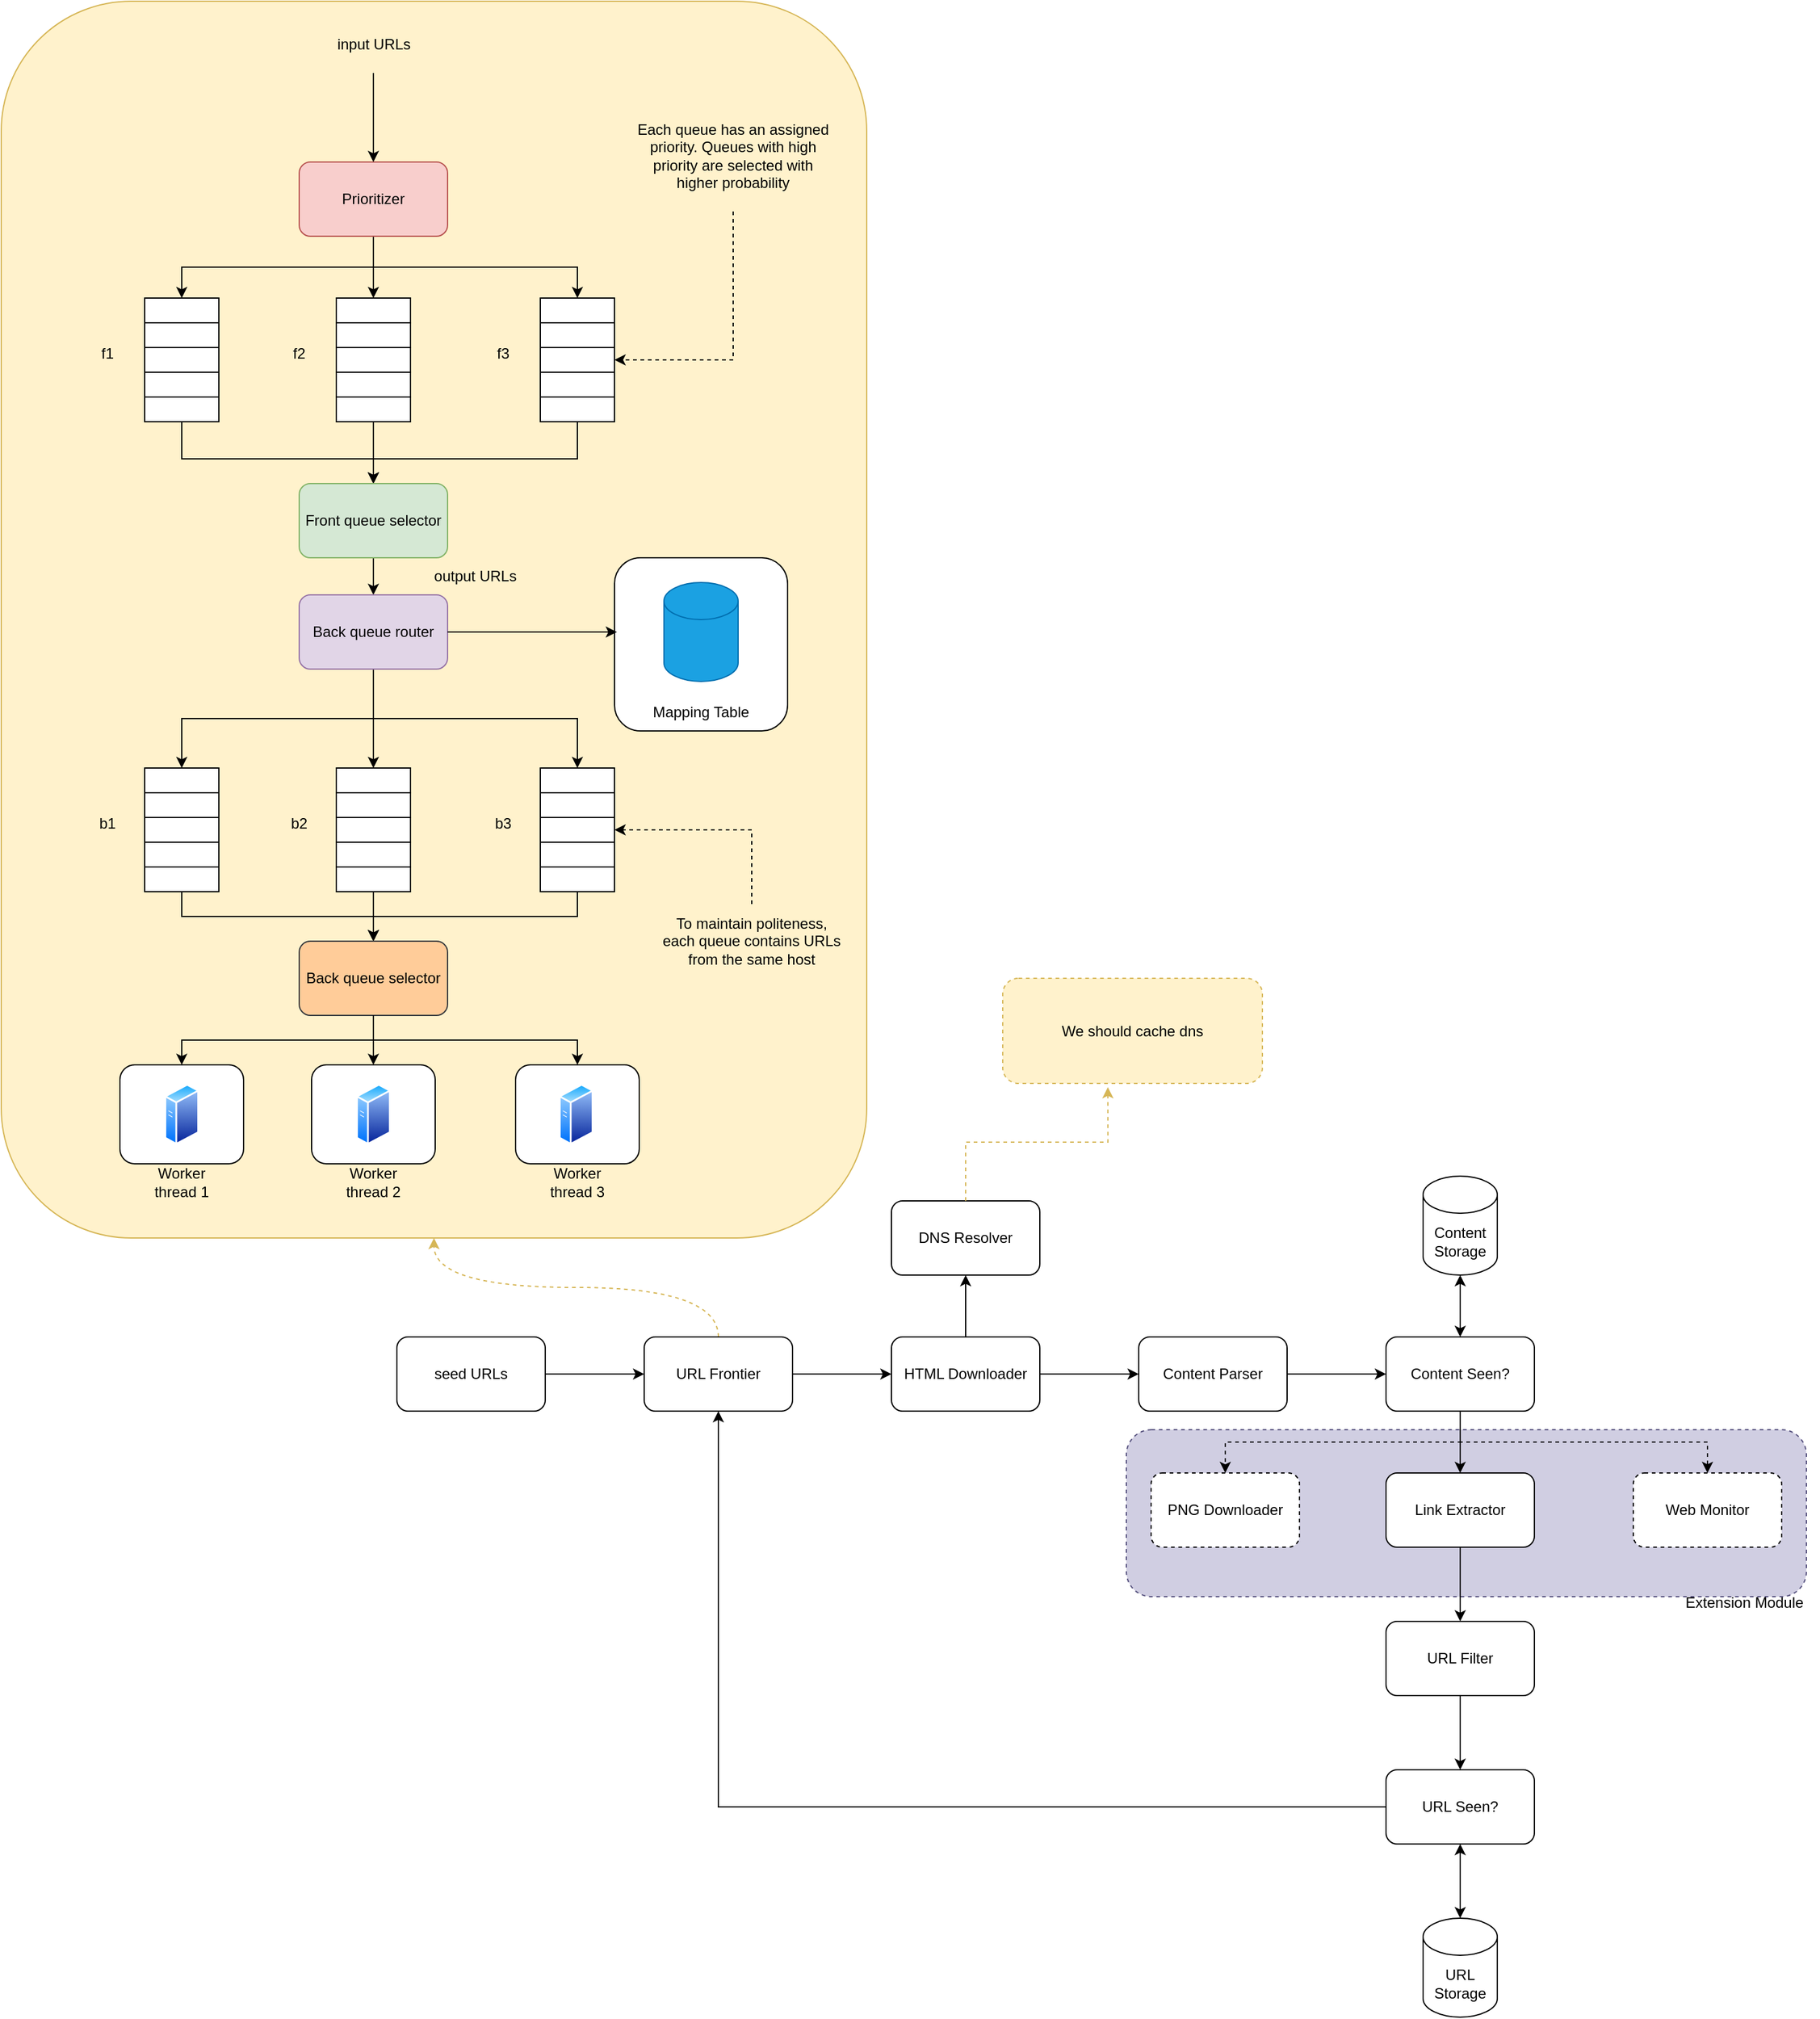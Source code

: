 <mxfile version="26.2.12">
  <diagram name="Page-1" id="fSZ7YO3sjbDht0UX-MQG">
    <mxGraphModel dx="2790" dy="2190" grid="1" gridSize="10" guides="1" tooltips="1" connect="1" arrows="1" fold="1" page="1" pageScale="1" pageWidth="850" pageHeight="1100" math="0" shadow="0">
      <root>
        <mxCell id="0" />
        <mxCell id="1" parent="0" />
        <mxCell id="glnDWJ76Rt8zFUUuRBUN-119" value="" style="rounded=1;whiteSpace=wrap;html=1;fillColor=#d0cee2;strokeColor=#56517e;dashed=1;" vertex="1" parent="1">
          <mxGeometry x="630" y="325" width="550" height="135" as="geometry" />
        </mxCell>
        <mxCell id="glnDWJ76Rt8zFUUuRBUN-106" value="" style="rounded=1;whiteSpace=wrap;html=1;fillColor=#fff2cc;strokeColor=#d6b656;fillStyle=auto;" vertex="1" parent="1">
          <mxGeometry x="-280" y="-830" width="700" height="1000" as="geometry" />
        </mxCell>
        <mxCell id="glnDWJ76Rt8zFUUuRBUN-99" value="" style="rounded=1;whiteSpace=wrap;html=1;" vertex="1" parent="1">
          <mxGeometry x="136" y="30" width="100" height="80" as="geometry" />
        </mxCell>
        <mxCell id="glnDWJ76Rt8zFUUuRBUN-98" value="" style="rounded=1;whiteSpace=wrap;html=1;" vertex="1" parent="1">
          <mxGeometry x="-29" y="30" width="100" height="80" as="geometry" />
        </mxCell>
        <mxCell id="glnDWJ76Rt8zFUUuRBUN-97" value="" style="rounded=1;whiteSpace=wrap;html=1;" vertex="1" parent="1">
          <mxGeometry x="-184" y="30" width="100" height="80" as="geometry" />
        </mxCell>
        <mxCell id="glnDWJ76Rt8zFUUuRBUN-65" value="" style="rounded=1;whiteSpace=wrap;html=1;" vertex="1" parent="1">
          <mxGeometry x="216" y="-380" width="140" height="140" as="geometry" />
        </mxCell>
        <mxCell id="glnDWJ76Rt8zFUUuRBUN-6" style="edgeStyle=orthogonalEdgeStyle;rounded=0;orthogonalLoop=1;jettySize=auto;html=1;exitX=1;exitY=0.5;exitDx=0;exitDy=0;entryX=0;entryY=0.5;entryDx=0;entryDy=0;" edge="1" parent="1" source="glnDWJ76Rt8zFUUuRBUN-1" target="glnDWJ76Rt8zFUUuRBUN-2">
          <mxGeometry relative="1" as="geometry" />
        </mxCell>
        <mxCell id="glnDWJ76Rt8zFUUuRBUN-1" value="seed URLs" style="rounded=1;whiteSpace=wrap;html=1;" vertex="1" parent="1">
          <mxGeometry x="40" y="250" width="120" height="60" as="geometry" />
        </mxCell>
        <mxCell id="glnDWJ76Rt8zFUUuRBUN-7" style="edgeStyle=orthogonalEdgeStyle;rounded=0;orthogonalLoop=1;jettySize=auto;html=1;exitX=1;exitY=0.5;exitDx=0;exitDy=0;entryX=0;entryY=0.5;entryDx=0;entryDy=0;" edge="1" parent="1" source="glnDWJ76Rt8zFUUuRBUN-2" target="glnDWJ76Rt8zFUUuRBUN-3">
          <mxGeometry relative="1" as="geometry" />
        </mxCell>
        <mxCell id="glnDWJ76Rt8zFUUuRBUN-24" style="edgeStyle=orthogonalEdgeStyle;rounded=0;orthogonalLoop=1;jettySize=auto;html=1;exitX=0.5;exitY=0;exitDx=0;exitDy=0;entryX=0.5;entryY=1;entryDx=0;entryDy=0;dashed=1;curved=1;fillColor=#fff2cc;strokeColor=#d6b656;" edge="1" parent="1" source="glnDWJ76Rt8zFUUuRBUN-2" target="glnDWJ76Rt8zFUUuRBUN-106">
          <mxGeometry relative="1" as="geometry">
            <mxPoint x="255" y="100" as="targetPoint" />
          </mxGeometry>
        </mxCell>
        <mxCell id="glnDWJ76Rt8zFUUuRBUN-2" value="URL Frontier" style="rounded=1;whiteSpace=wrap;html=1;" vertex="1" parent="1">
          <mxGeometry x="240" y="250" width="120" height="60" as="geometry" />
        </mxCell>
        <mxCell id="glnDWJ76Rt8zFUUuRBUN-8" style="edgeStyle=orthogonalEdgeStyle;rounded=0;orthogonalLoop=1;jettySize=auto;html=1;exitX=1;exitY=0.5;exitDx=0;exitDy=0;entryX=0;entryY=0.5;entryDx=0;entryDy=0;" edge="1" parent="1" source="glnDWJ76Rt8zFUUuRBUN-3" target="glnDWJ76Rt8zFUUuRBUN-4">
          <mxGeometry relative="1" as="geometry" />
        </mxCell>
        <mxCell id="glnDWJ76Rt8zFUUuRBUN-11" style="edgeStyle=orthogonalEdgeStyle;rounded=0;orthogonalLoop=1;jettySize=auto;html=1;exitX=0.5;exitY=0;exitDx=0;exitDy=0;entryX=0.5;entryY=1;entryDx=0;entryDy=0;" edge="1" parent="1" source="glnDWJ76Rt8zFUUuRBUN-3" target="glnDWJ76Rt8zFUUuRBUN-10">
          <mxGeometry relative="1" as="geometry" />
        </mxCell>
        <mxCell id="glnDWJ76Rt8zFUUuRBUN-3" value="HTML Downloader" style="rounded=1;whiteSpace=wrap;html=1;" vertex="1" parent="1">
          <mxGeometry x="440" y="250" width="120" height="60" as="geometry" />
        </mxCell>
        <mxCell id="glnDWJ76Rt8zFUUuRBUN-9" style="edgeStyle=orthogonalEdgeStyle;rounded=0;orthogonalLoop=1;jettySize=auto;html=1;exitX=1;exitY=0.5;exitDx=0;exitDy=0;entryX=0;entryY=0.5;entryDx=0;entryDy=0;" edge="1" parent="1" source="glnDWJ76Rt8zFUUuRBUN-4" target="glnDWJ76Rt8zFUUuRBUN-5">
          <mxGeometry relative="1" as="geometry" />
        </mxCell>
        <mxCell id="glnDWJ76Rt8zFUUuRBUN-4" value="Content Parser" style="rounded=1;whiteSpace=wrap;html=1;" vertex="1" parent="1">
          <mxGeometry x="640" y="250" width="120" height="60" as="geometry" />
        </mxCell>
        <mxCell id="glnDWJ76Rt8zFUUuRBUN-17" value="" style="edgeStyle=orthogonalEdgeStyle;rounded=0;orthogonalLoop=1;jettySize=auto;html=1;" edge="1" parent="1" source="glnDWJ76Rt8zFUUuRBUN-5" target="glnDWJ76Rt8zFUUuRBUN-14">
          <mxGeometry relative="1" as="geometry" />
        </mxCell>
        <mxCell id="glnDWJ76Rt8zFUUuRBUN-117" style="edgeStyle=orthogonalEdgeStyle;rounded=0;orthogonalLoop=1;jettySize=auto;html=1;exitX=0.5;exitY=1;exitDx=0;exitDy=0;entryX=0.5;entryY=0;entryDx=0;entryDy=0;dashed=1;" edge="1" parent="1" source="glnDWJ76Rt8zFUUuRBUN-5" target="glnDWJ76Rt8zFUUuRBUN-115">
          <mxGeometry relative="1" as="geometry" />
        </mxCell>
        <mxCell id="glnDWJ76Rt8zFUUuRBUN-118" style="edgeStyle=orthogonalEdgeStyle;rounded=0;orthogonalLoop=1;jettySize=auto;html=1;exitX=0.5;exitY=1;exitDx=0;exitDy=0;entryX=0.5;entryY=0;entryDx=0;entryDy=0;dashed=1;" edge="1" parent="1" source="glnDWJ76Rt8zFUUuRBUN-5" target="glnDWJ76Rt8zFUUuRBUN-116">
          <mxGeometry relative="1" as="geometry" />
        </mxCell>
        <mxCell id="glnDWJ76Rt8zFUUuRBUN-5" value="Content Seen?" style="rounded=1;whiteSpace=wrap;html=1;" vertex="1" parent="1">
          <mxGeometry x="840" y="250" width="120" height="60" as="geometry" />
        </mxCell>
        <mxCell id="glnDWJ76Rt8zFUUuRBUN-10" value="DNS Resolver" style="rounded=1;whiteSpace=wrap;html=1;" vertex="1" parent="1">
          <mxGeometry x="440" y="140" width="120" height="60" as="geometry" />
        </mxCell>
        <mxCell id="glnDWJ76Rt8zFUUuRBUN-12" value="Content Storage" style="shape=cylinder3;whiteSpace=wrap;html=1;boundedLbl=1;backgroundOutline=1;size=15;" vertex="1" parent="1">
          <mxGeometry x="870" y="120" width="60" height="80" as="geometry" />
        </mxCell>
        <mxCell id="glnDWJ76Rt8zFUUuRBUN-13" value="" style="endArrow=classic;startArrow=classic;html=1;rounded=0;entryX=0.5;entryY=1;entryDx=0;entryDy=0;entryPerimeter=0;" edge="1" parent="1" source="glnDWJ76Rt8zFUUuRBUN-5" target="glnDWJ76Rt8zFUUuRBUN-12">
          <mxGeometry width="50" height="50" relative="1" as="geometry">
            <mxPoint x="400" y="420" as="sourcePoint" />
            <mxPoint x="450" y="370" as="targetPoint" />
          </mxGeometry>
        </mxCell>
        <mxCell id="glnDWJ76Rt8zFUUuRBUN-18" value="" style="edgeStyle=orthogonalEdgeStyle;rounded=0;orthogonalLoop=1;jettySize=auto;html=1;" edge="1" parent="1" source="glnDWJ76Rt8zFUUuRBUN-14" target="glnDWJ76Rt8zFUUuRBUN-15">
          <mxGeometry relative="1" as="geometry" />
        </mxCell>
        <mxCell id="glnDWJ76Rt8zFUUuRBUN-14" value="Link Extractor" style="rounded=1;whiteSpace=wrap;html=1;" vertex="1" parent="1">
          <mxGeometry x="840" y="360" width="120" height="60" as="geometry" />
        </mxCell>
        <mxCell id="glnDWJ76Rt8zFUUuRBUN-19" value="" style="edgeStyle=orthogonalEdgeStyle;rounded=0;orthogonalLoop=1;jettySize=auto;html=1;" edge="1" parent="1" source="glnDWJ76Rt8zFUUuRBUN-15" target="glnDWJ76Rt8zFUUuRBUN-16">
          <mxGeometry relative="1" as="geometry" />
        </mxCell>
        <mxCell id="glnDWJ76Rt8zFUUuRBUN-15" value="URL Filter" style="rounded=1;whiteSpace=wrap;html=1;" vertex="1" parent="1">
          <mxGeometry x="840" y="480" width="120" height="60" as="geometry" />
        </mxCell>
        <mxCell id="glnDWJ76Rt8zFUUuRBUN-20" style="edgeStyle=orthogonalEdgeStyle;rounded=0;orthogonalLoop=1;jettySize=auto;html=1;exitX=0;exitY=0.5;exitDx=0;exitDy=0;entryX=0.5;entryY=1;entryDx=0;entryDy=0;" edge="1" parent="1" source="glnDWJ76Rt8zFUUuRBUN-16" target="glnDWJ76Rt8zFUUuRBUN-2">
          <mxGeometry relative="1" as="geometry" />
        </mxCell>
        <mxCell id="glnDWJ76Rt8zFUUuRBUN-16" value="URL Seen?" style="rounded=1;whiteSpace=wrap;html=1;" vertex="1" parent="1">
          <mxGeometry x="840" y="600" width="120" height="60" as="geometry" />
        </mxCell>
        <mxCell id="glnDWJ76Rt8zFUUuRBUN-21" value="URL Storage" style="shape=cylinder3;whiteSpace=wrap;html=1;boundedLbl=1;backgroundOutline=1;size=15;" vertex="1" parent="1">
          <mxGeometry x="870" y="720" width="60" height="80" as="geometry" />
        </mxCell>
        <mxCell id="glnDWJ76Rt8zFUUuRBUN-22" value="" style="endArrow=classic;startArrow=classic;html=1;rounded=0;entryX=0.5;entryY=0;entryDx=0;entryDy=0;entryPerimeter=0;" edge="1" parent="1" source="glnDWJ76Rt8zFUUuRBUN-16" target="glnDWJ76Rt8zFUUuRBUN-21">
          <mxGeometry width="50" height="50" relative="1" as="geometry">
            <mxPoint x="400" y="450" as="sourcePoint" />
            <mxPoint x="450" y="400" as="targetPoint" />
          </mxGeometry>
        </mxCell>
        <mxCell id="glnDWJ76Rt8zFUUuRBUN-51" style="edgeStyle=orthogonalEdgeStyle;rounded=0;orthogonalLoop=1;jettySize=auto;html=1;exitX=0.5;exitY=1;exitDx=0;exitDy=0;entryX=0.5;entryY=0;entryDx=0;entryDy=0;" edge="1" parent="1" source="glnDWJ76Rt8zFUUuRBUN-25" target="glnDWJ76Rt8zFUUuRBUN-30">
          <mxGeometry relative="1" as="geometry" />
        </mxCell>
        <mxCell id="glnDWJ76Rt8zFUUuRBUN-52" style="edgeStyle=orthogonalEdgeStyle;rounded=0;orthogonalLoop=1;jettySize=auto;html=1;exitX=0.5;exitY=1;exitDx=0;exitDy=0;entryX=0.5;entryY=0;entryDx=0;entryDy=0;" edge="1" parent="1" source="glnDWJ76Rt8zFUUuRBUN-25" target="glnDWJ76Rt8zFUUuRBUN-44">
          <mxGeometry relative="1" as="geometry" />
        </mxCell>
        <mxCell id="glnDWJ76Rt8zFUUuRBUN-53" style="edgeStyle=orthogonalEdgeStyle;rounded=0;orthogonalLoop=1;jettySize=auto;html=1;exitX=0.5;exitY=1;exitDx=0;exitDy=0;entryX=0.5;entryY=0;entryDx=0;entryDy=0;" edge="1" parent="1" source="glnDWJ76Rt8zFUUuRBUN-25" target="glnDWJ76Rt8zFUUuRBUN-39">
          <mxGeometry relative="1" as="geometry" />
        </mxCell>
        <mxCell id="glnDWJ76Rt8zFUUuRBUN-25" value="Prioritizer" style="rounded=1;whiteSpace=wrap;html=1;fillColor=#f8cecc;strokeColor=#b85450;" vertex="1" parent="1">
          <mxGeometry x="-39" y="-700" width="120" height="60" as="geometry" />
        </mxCell>
        <mxCell id="glnDWJ76Rt8zFUUuRBUN-28" value="" style="endArrow=classic;html=1;rounded=0;entryX=0.5;entryY=0;entryDx=0;entryDy=0;exitX=0.5;exitY=0.189;exitDx=0;exitDy=0;exitPerimeter=0;" edge="1" parent="1" target="glnDWJ76Rt8zFUUuRBUN-25">
          <mxGeometry width="50" height="50" relative="1" as="geometry">
            <mxPoint x="21" y="-772.03" as="sourcePoint" />
            <mxPoint x="106" y="-600" as="targetPoint" />
          </mxGeometry>
        </mxCell>
        <mxCell id="glnDWJ76Rt8zFUUuRBUN-29" value="input URLs" style="text;html=1;align=center;verticalAlign=middle;whiteSpace=wrap;rounded=0;" vertex="1" parent="1">
          <mxGeometry x="-21.5" y="-810" width="85" height="30" as="geometry" />
        </mxCell>
        <mxCell id="glnDWJ76Rt8zFUUuRBUN-30" value="" style="rounded=0;whiteSpace=wrap;html=1;" vertex="1" parent="1">
          <mxGeometry x="-9" y="-590" width="60" height="20" as="geometry" />
        </mxCell>
        <mxCell id="glnDWJ76Rt8zFUUuRBUN-31" value="" style="rounded=0;whiteSpace=wrap;html=1;" vertex="1" parent="1">
          <mxGeometry x="-9" y="-570" width="60" height="20" as="geometry" />
        </mxCell>
        <mxCell id="glnDWJ76Rt8zFUUuRBUN-32" value="" style="rounded=0;whiteSpace=wrap;html=1;" vertex="1" parent="1">
          <mxGeometry x="-9" y="-550" width="60" height="20" as="geometry" />
        </mxCell>
        <mxCell id="glnDWJ76Rt8zFUUuRBUN-33" value="" style="rounded=0;whiteSpace=wrap;html=1;" vertex="1" parent="1">
          <mxGeometry x="-9" y="-530" width="60" height="20" as="geometry" />
        </mxCell>
        <mxCell id="glnDWJ76Rt8zFUUuRBUN-59" value="" style="edgeStyle=orthogonalEdgeStyle;rounded=0;orthogonalLoop=1;jettySize=auto;html=1;" edge="1" parent="1" source="glnDWJ76Rt8zFUUuRBUN-34" target="glnDWJ76Rt8zFUUuRBUN-57">
          <mxGeometry relative="1" as="geometry" />
        </mxCell>
        <mxCell id="glnDWJ76Rt8zFUUuRBUN-34" value="" style="rounded=0;whiteSpace=wrap;html=1;" vertex="1" parent="1">
          <mxGeometry x="-9" y="-510" width="60" height="20" as="geometry" />
        </mxCell>
        <mxCell id="glnDWJ76Rt8zFUUuRBUN-39" value="" style="rounded=0;whiteSpace=wrap;html=1;" vertex="1" parent="1">
          <mxGeometry x="156" y="-590" width="60" height="20" as="geometry" />
        </mxCell>
        <mxCell id="glnDWJ76Rt8zFUUuRBUN-40" value="" style="rounded=0;whiteSpace=wrap;html=1;" vertex="1" parent="1">
          <mxGeometry x="156" y="-570" width="60" height="20" as="geometry" />
        </mxCell>
        <mxCell id="glnDWJ76Rt8zFUUuRBUN-41" value="" style="rounded=0;whiteSpace=wrap;html=1;" vertex="1" parent="1">
          <mxGeometry x="156" y="-550" width="60" height="20" as="geometry" />
        </mxCell>
        <mxCell id="glnDWJ76Rt8zFUUuRBUN-42" value="" style="rounded=0;whiteSpace=wrap;html=1;" vertex="1" parent="1">
          <mxGeometry x="156" y="-530" width="60" height="20" as="geometry" />
        </mxCell>
        <mxCell id="glnDWJ76Rt8zFUUuRBUN-60" style="edgeStyle=orthogonalEdgeStyle;rounded=0;orthogonalLoop=1;jettySize=auto;html=1;entryX=0.5;entryY=0;entryDx=0;entryDy=0;" edge="1" parent="1" source="glnDWJ76Rt8zFUUuRBUN-43" target="glnDWJ76Rt8zFUUuRBUN-57">
          <mxGeometry relative="1" as="geometry">
            <Array as="points">
              <mxPoint x="186" y="-460" />
              <mxPoint x="21" y="-460" />
            </Array>
          </mxGeometry>
        </mxCell>
        <mxCell id="glnDWJ76Rt8zFUUuRBUN-43" value="" style="rounded=0;whiteSpace=wrap;html=1;" vertex="1" parent="1">
          <mxGeometry x="156" y="-510" width="60" height="20" as="geometry" />
        </mxCell>
        <mxCell id="glnDWJ76Rt8zFUUuRBUN-44" value="" style="rounded=0;whiteSpace=wrap;html=1;" vertex="1" parent="1">
          <mxGeometry x="-164" y="-590" width="60" height="20" as="geometry" />
        </mxCell>
        <mxCell id="glnDWJ76Rt8zFUUuRBUN-45" value="" style="rounded=0;whiteSpace=wrap;html=1;" vertex="1" parent="1">
          <mxGeometry x="-164" y="-570" width="60" height="20" as="geometry" />
        </mxCell>
        <mxCell id="glnDWJ76Rt8zFUUuRBUN-46" value="" style="rounded=0;whiteSpace=wrap;html=1;" vertex="1" parent="1">
          <mxGeometry x="-164" y="-550" width="60" height="20" as="geometry" />
        </mxCell>
        <mxCell id="glnDWJ76Rt8zFUUuRBUN-47" value="" style="rounded=0;whiteSpace=wrap;html=1;" vertex="1" parent="1">
          <mxGeometry x="-164" y="-530" width="60" height="20" as="geometry" />
        </mxCell>
        <mxCell id="glnDWJ76Rt8zFUUuRBUN-58" style="edgeStyle=orthogonalEdgeStyle;rounded=0;orthogonalLoop=1;jettySize=auto;html=1;exitX=0.5;exitY=1;exitDx=0;exitDy=0;entryX=0.5;entryY=0;entryDx=0;entryDy=0;" edge="1" parent="1" source="glnDWJ76Rt8zFUUuRBUN-48" target="glnDWJ76Rt8zFUUuRBUN-57">
          <mxGeometry relative="1" as="geometry">
            <Array as="points">
              <mxPoint x="-134" y="-460" />
              <mxPoint x="21" y="-460" />
            </Array>
          </mxGeometry>
        </mxCell>
        <mxCell id="glnDWJ76Rt8zFUUuRBUN-48" value="" style="rounded=0;whiteSpace=wrap;html=1;" vertex="1" parent="1">
          <mxGeometry x="-164" y="-510" width="60" height="20" as="geometry" />
        </mxCell>
        <mxCell id="glnDWJ76Rt8zFUUuRBUN-54" value="f1" style="text;html=1;align=center;verticalAlign=middle;whiteSpace=wrap;rounded=0;" vertex="1" parent="1">
          <mxGeometry x="-224" y="-560" width="60" height="30" as="geometry" />
        </mxCell>
        <mxCell id="glnDWJ76Rt8zFUUuRBUN-55" value="f2" style="text;html=1;align=center;verticalAlign=middle;whiteSpace=wrap;rounded=0;" vertex="1" parent="1">
          <mxGeometry x="-69" y="-560" width="60" height="30" as="geometry" />
        </mxCell>
        <mxCell id="glnDWJ76Rt8zFUUuRBUN-56" value="f3" style="text;html=1;align=center;verticalAlign=middle;whiteSpace=wrap;rounded=0;" vertex="1" parent="1">
          <mxGeometry x="96" y="-560" width="60" height="30" as="geometry" />
        </mxCell>
        <mxCell id="glnDWJ76Rt8zFUUuRBUN-62" value="" style="edgeStyle=orthogonalEdgeStyle;rounded=0;orthogonalLoop=1;jettySize=auto;html=1;" edge="1" parent="1" source="glnDWJ76Rt8zFUUuRBUN-57" target="glnDWJ76Rt8zFUUuRBUN-61">
          <mxGeometry relative="1" as="geometry" />
        </mxCell>
        <mxCell id="glnDWJ76Rt8zFUUuRBUN-57" value="Front queue selector" style="rounded=1;whiteSpace=wrap;html=1;fillColor=#d5e8d4;strokeColor=#82b366;" vertex="1" parent="1">
          <mxGeometry x="-39" y="-440" width="120" height="60" as="geometry" />
        </mxCell>
        <mxCell id="glnDWJ76Rt8zFUUuRBUN-86" style="edgeStyle=orthogonalEdgeStyle;rounded=0;orthogonalLoop=1;jettySize=auto;html=1;exitX=0.5;exitY=1;exitDx=0;exitDy=0;entryX=0.5;entryY=0;entryDx=0;entryDy=0;" edge="1" parent="1" source="glnDWJ76Rt8zFUUuRBUN-61" target="glnDWJ76Rt8zFUUuRBUN-78">
          <mxGeometry relative="1" as="geometry" />
        </mxCell>
        <mxCell id="glnDWJ76Rt8zFUUuRBUN-87" style="edgeStyle=orthogonalEdgeStyle;rounded=0;orthogonalLoop=1;jettySize=auto;html=1;exitX=0.5;exitY=1;exitDx=0;exitDy=0;entryX=0.5;entryY=0;entryDx=0;entryDy=0;" edge="1" parent="1" source="glnDWJ76Rt8zFUUuRBUN-61" target="glnDWJ76Rt8zFUUuRBUN-68">
          <mxGeometry relative="1" as="geometry" />
        </mxCell>
        <mxCell id="glnDWJ76Rt8zFUUuRBUN-88" style="edgeStyle=orthogonalEdgeStyle;rounded=0;orthogonalLoop=1;jettySize=auto;html=1;exitX=0.5;exitY=1;exitDx=0;exitDy=0;entryX=0.5;entryY=0;entryDx=0;entryDy=0;" edge="1" parent="1" source="glnDWJ76Rt8zFUUuRBUN-61" target="glnDWJ76Rt8zFUUuRBUN-73">
          <mxGeometry relative="1" as="geometry" />
        </mxCell>
        <mxCell id="glnDWJ76Rt8zFUUuRBUN-61" value="Back queue router" style="rounded=1;whiteSpace=wrap;html=1;fillColor=#e1d5e7;strokeColor=#9673a6;" vertex="1" parent="1">
          <mxGeometry x="-39" y="-350" width="120" height="60" as="geometry" />
        </mxCell>
        <mxCell id="glnDWJ76Rt8zFUUuRBUN-63" value="output URLs" style="text;html=1;align=center;verticalAlign=middle;whiteSpace=wrap;rounded=0;" vertex="1" parent="1">
          <mxGeometry x="51" y="-380" width="105" height="30" as="geometry" />
        </mxCell>
        <mxCell id="glnDWJ76Rt8zFUUuRBUN-64" value="" style="shape=cylinder3;whiteSpace=wrap;html=1;boundedLbl=1;backgroundOutline=1;size=15;fillColor=#1ba1e2;fontColor=#ffffff;strokeColor=#006EAF;" vertex="1" parent="1">
          <mxGeometry x="256" y="-360" width="60" height="80" as="geometry" />
        </mxCell>
        <mxCell id="glnDWJ76Rt8zFUUuRBUN-66" value="Mapping Table" style="text;html=1;align=center;verticalAlign=middle;whiteSpace=wrap;rounded=0;" vertex="1" parent="1">
          <mxGeometry x="241" y="-270" width="90" height="30" as="geometry" />
        </mxCell>
        <mxCell id="glnDWJ76Rt8zFUUuRBUN-67" style="edgeStyle=orthogonalEdgeStyle;rounded=0;orthogonalLoop=1;jettySize=auto;html=1;exitX=1;exitY=0.5;exitDx=0;exitDy=0;entryX=0.014;entryY=0.429;entryDx=0;entryDy=0;entryPerimeter=0;" edge="1" parent="1" source="glnDWJ76Rt8zFUUuRBUN-61" target="glnDWJ76Rt8zFUUuRBUN-65">
          <mxGeometry relative="1" as="geometry" />
        </mxCell>
        <mxCell id="glnDWJ76Rt8zFUUuRBUN-68" value="" style="rounded=0;whiteSpace=wrap;html=1;" vertex="1" parent="1">
          <mxGeometry x="-9" y="-210" width="60" height="20" as="geometry" />
        </mxCell>
        <mxCell id="glnDWJ76Rt8zFUUuRBUN-69" value="" style="rounded=0;whiteSpace=wrap;html=1;" vertex="1" parent="1">
          <mxGeometry x="-9" y="-190" width="60" height="20" as="geometry" />
        </mxCell>
        <mxCell id="glnDWJ76Rt8zFUUuRBUN-70" value="" style="rounded=0;whiteSpace=wrap;html=1;" vertex="1" parent="1">
          <mxGeometry x="-9" y="-170" width="60" height="20" as="geometry" />
        </mxCell>
        <mxCell id="glnDWJ76Rt8zFUUuRBUN-71" value="" style="rounded=0;whiteSpace=wrap;html=1;" vertex="1" parent="1">
          <mxGeometry x="-9" y="-150" width="60" height="20" as="geometry" />
        </mxCell>
        <mxCell id="glnDWJ76Rt8zFUUuRBUN-90" style="edgeStyle=orthogonalEdgeStyle;rounded=0;orthogonalLoop=1;jettySize=auto;html=1;exitX=0.5;exitY=1;exitDx=0;exitDy=0;entryX=0.5;entryY=0;entryDx=0;entryDy=0;" edge="1" parent="1" source="glnDWJ76Rt8zFUUuRBUN-72" target="glnDWJ76Rt8zFUUuRBUN-89">
          <mxGeometry relative="1" as="geometry" />
        </mxCell>
        <mxCell id="glnDWJ76Rt8zFUUuRBUN-72" value="" style="rounded=0;whiteSpace=wrap;html=1;" vertex="1" parent="1">
          <mxGeometry x="-9" y="-130" width="60" height="20" as="geometry" />
        </mxCell>
        <mxCell id="glnDWJ76Rt8zFUUuRBUN-73" value="" style="rounded=0;whiteSpace=wrap;html=1;" vertex="1" parent="1">
          <mxGeometry x="156" y="-210" width="60" height="20" as="geometry" />
        </mxCell>
        <mxCell id="glnDWJ76Rt8zFUUuRBUN-74" value="" style="rounded=0;whiteSpace=wrap;html=1;" vertex="1" parent="1">
          <mxGeometry x="156" y="-190" width="60" height="20" as="geometry" />
        </mxCell>
        <mxCell id="glnDWJ76Rt8zFUUuRBUN-75" value="" style="rounded=0;whiteSpace=wrap;html=1;" vertex="1" parent="1">
          <mxGeometry x="156" y="-170" width="60" height="20" as="geometry" />
        </mxCell>
        <mxCell id="glnDWJ76Rt8zFUUuRBUN-76" value="" style="rounded=0;whiteSpace=wrap;html=1;" vertex="1" parent="1">
          <mxGeometry x="156" y="-150" width="60" height="20" as="geometry" />
        </mxCell>
        <mxCell id="glnDWJ76Rt8zFUUuRBUN-92" style="edgeStyle=orthogonalEdgeStyle;rounded=0;orthogonalLoop=1;jettySize=auto;html=1;exitX=0.5;exitY=1;exitDx=0;exitDy=0;entryX=0.5;entryY=0;entryDx=0;entryDy=0;" edge="1" parent="1" source="glnDWJ76Rt8zFUUuRBUN-77" target="glnDWJ76Rt8zFUUuRBUN-89">
          <mxGeometry relative="1" as="geometry" />
        </mxCell>
        <mxCell id="glnDWJ76Rt8zFUUuRBUN-77" value="" style="rounded=0;whiteSpace=wrap;html=1;" vertex="1" parent="1">
          <mxGeometry x="156" y="-130" width="60" height="20" as="geometry" />
        </mxCell>
        <mxCell id="glnDWJ76Rt8zFUUuRBUN-78" value="" style="rounded=0;whiteSpace=wrap;html=1;" vertex="1" parent="1">
          <mxGeometry x="-164" y="-210" width="60" height="20" as="geometry" />
        </mxCell>
        <mxCell id="glnDWJ76Rt8zFUUuRBUN-79" value="" style="rounded=0;whiteSpace=wrap;html=1;" vertex="1" parent="1">
          <mxGeometry x="-164" y="-190" width="60" height="20" as="geometry" />
        </mxCell>
        <mxCell id="glnDWJ76Rt8zFUUuRBUN-80" value="" style="rounded=0;whiteSpace=wrap;html=1;" vertex="1" parent="1">
          <mxGeometry x="-164" y="-170" width="60" height="20" as="geometry" />
        </mxCell>
        <mxCell id="glnDWJ76Rt8zFUUuRBUN-81" value="" style="rounded=0;whiteSpace=wrap;html=1;" vertex="1" parent="1">
          <mxGeometry x="-164" y="-150" width="60" height="20" as="geometry" />
        </mxCell>
        <mxCell id="glnDWJ76Rt8zFUUuRBUN-91" style="edgeStyle=orthogonalEdgeStyle;rounded=0;orthogonalLoop=1;jettySize=auto;html=1;exitX=0.5;exitY=1;exitDx=0;exitDy=0;entryX=0.5;entryY=0;entryDx=0;entryDy=0;" edge="1" parent="1" source="glnDWJ76Rt8zFUUuRBUN-82" target="glnDWJ76Rt8zFUUuRBUN-89">
          <mxGeometry relative="1" as="geometry" />
        </mxCell>
        <mxCell id="glnDWJ76Rt8zFUUuRBUN-82" value="" style="rounded=0;whiteSpace=wrap;html=1;" vertex="1" parent="1">
          <mxGeometry x="-164" y="-130" width="60" height="20" as="geometry" />
        </mxCell>
        <mxCell id="glnDWJ76Rt8zFUUuRBUN-83" value="b2" style="text;html=1;align=center;verticalAlign=middle;whiteSpace=wrap;rounded=0;" vertex="1" parent="1">
          <mxGeometry x="-69" y="-180" width="60" height="30" as="geometry" />
        </mxCell>
        <mxCell id="glnDWJ76Rt8zFUUuRBUN-84" value="b3" style="text;html=1;align=center;verticalAlign=middle;whiteSpace=wrap;rounded=0;" vertex="1" parent="1">
          <mxGeometry x="96" y="-180" width="60" height="30" as="geometry" />
        </mxCell>
        <mxCell id="glnDWJ76Rt8zFUUuRBUN-85" value="b1" style="text;html=1;align=center;verticalAlign=middle;whiteSpace=wrap;rounded=0;" vertex="1" parent="1">
          <mxGeometry x="-224" y="-180" width="60" height="30" as="geometry" />
        </mxCell>
        <mxCell id="glnDWJ76Rt8zFUUuRBUN-100" style="edgeStyle=orthogonalEdgeStyle;rounded=0;orthogonalLoop=1;jettySize=auto;html=1;exitX=0.5;exitY=1;exitDx=0;exitDy=0;entryX=0.5;entryY=0;entryDx=0;entryDy=0;" edge="1" parent="1" source="glnDWJ76Rt8zFUUuRBUN-89" target="glnDWJ76Rt8zFUUuRBUN-97">
          <mxGeometry relative="1" as="geometry" />
        </mxCell>
        <mxCell id="glnDWJ76Rt8zFUUuRBUN-102" style="edgeStyle=orthogonalEdgeStyle;rounded=0;orthogonalLoop=1;jettySize=auto;html=1;exitX=0.5;exitY=1;exitDx=0;exitDy=0;entryX=0.5;entryY=0;entryDx=0;entryDy=0;" edge="1" parent="1" source="glnDWJ76Rt8zFUUuRBUN-89" target="glnDWJ76Rt8zFUUuRBUN-99">
          <mxGeometry relative="1" as="geometry" />
        </mxCell>
        <mxCell id="glnDWJ76Rt8zFUUuRBUN-89" value="Back queue selector" style="rounded=1;whiteSpace=wrap;html=1;fillColor=#ffcc99;strokeColor=#36393d;" vertex="1" parent="1">
          <mxGeometry x="-39" y="-70" width="120" height="60" as="geometry" />
        </mxCell>
        <mxCell id="glnDWJ76Rt8zFUUuRBUN-94" value="" style="image;aspect=fixed;perimeter=ellipsePerimeter;html=1;align=center;shadow=0;dashed=0;spacingTop=3;image=img/lib/active_directory/generic_server.svg;" vertex="1" parent="1">
          <mxGeometry x="-148" y="45" width="28.0" height="50" as="geometry" />
        </mxCell>
        <mxCell id="glnDWJ76Rt8zFUUuRBUN-95" value="" style="image;aspect=fixed;perimeter=ellipsePerimeter;html=1;align=center;shadow=0;dashed=0;spacingTop=3;image=img/lib/active_directory/generic_server.svg;" vertex="1" parent="1">
          <mxGeometry x="7" y="45" width="28.0" height="50" as="geometry" />
        </mxCell>
        <mxCell id="glnDWJ76Rt8zFUUuRBUN-96" value="" style="image;aspect=fixed;perimeter=ellipsePerimeter;html=1;align=center;shadow=0;dashed=0;spacingTop=3;image=img/lib/active_directory/generic_server.svg;" vertex="1" parent="1">
          <mxGeometry x="171" y="45" width="28.0" height="50" as="geometry" />
        </mxCell>
        <mxCell id="glnDWJ76Rt8zFUUuRBUN-101" value="" style="endArrow=classic;html=1;rounded=0;exitX=0.5;exitY=1;exitDx=0;exitDy=0;entryX=0.5;entryY=0;entryDx=0;entryDy=0;" edge="1" parent="1" source="glnDWJ76Rt8zFUUuRBUN-89" target="glnDWJ76Rt8zFUUuRBUN-98">
          <mxGeometry width="50" height="50" relative="1" as="geometry">
            <mxPoint x="-24" y="20" as="sourcePoint" />
            <mxPoint x="26" y="-30" as="targetPoint" />
          </mxGeometry>
        </mxCell>
        <mxCell id="glnDWJ76Rt8zFUUuRBUN-103" value="Worker thread 1" style="text;html=1;align=center;verticalAlign=middle;whiteSpace=wrap;rounded=0;" vertex="1" parent="1">
          <mxGeometry x="-164" y="110" width="60" height="30" as="geometry" />
        </mxCell>
        <mxCell id="glnDWJ76Rt8zFUUuRBUN-104" value="Worker thread 2" style="text;html=1;align=center;verticalAlign=middle;whiteSpace=wrap;rounded=0;" vertex="1" parent="1">
          <mxGeometry x="-9" y="110" width="60" height="30" as="geometry" />
        </mxCell>
        <mxCell id="glnDWJ76Rt8zFUUuRBUN-105" value="Worker thread 3" style="text;html=1;align=center;verticalAlign=middle;whiteSpace=wrap;rounded=0;" vertex="1" parent="1">
          <mxGeometry x="156" y="110" width="60" height="30" as="geometry" />
        </mxCell>
        <mxCell id="glnDWJ76Rt8zFUUuRBUN-109" style="edgeStyle=orthogonalEdgeStyle;rounded=0;orthogonalLoop=1;jettySize=auto;html=1;exitX=0.5;exitY=0;exitDx=0;exitDy=0;entryX=1;entryY=0.5;entryDx=0;entryDy=0;dashed=1;" edge="1" parent="1" source="glnDWJ76Rt8zFUUuRBUN-108" target="glnDWJ76Rt8zFUUuRBUN-75">
          <mxGeometry relative="1" as="geometry" />
        </mxCell>
        <mxCell id="glnDWJ76Rt8zFUUuRBUN-108" value="To maintain politeness,&lt;br&gt;each queue contains URLs from the same host" style="text;html=1;align=center;verticalAlign=middle;whiteSpace=wrap;rounded=0;" vertex="1" parent="1">
          <mxGeometry x="250" y="-100" width="154" height="60" as="geometry" />
        </mxCell>
        <mxCell id="glnDWJ76Rt8zFUUuRBUN-111" style="edgeStyle=orthogonalEdgeStyle;rounded=0;orthogonalLoop=1;jettySize=auto;html=1;entryX=1;entryY=0.5;entryDx=0;entryDy=0;exitX=0.5;exitY=1;exitDx=0;exitDy=0;dashed=1;" edge="1" parent="1" source="glnDWJ76Rt8zFUUuRBUN-110" target="glnDWJ76Rt8zFUUuRBUN-41">
          <mxGeometry relative="1" as="geometry" />
        </mxCell>
        <mxCell id="glnDWJ76Rt8zFUUuRBUN-110" value="Each queue has an assigned priority. Queues with high priority are selected with higher probability" style="text;html=1;align=center;verticalAlign=middle;whiteSpace=wrap;rounded=0;" vertex="1" parent="1">
          <mxGeometry x="230" y="-750" width="164" height="90" as="geometry" />
        </mxCell>
        <mxCell id="glnDWJ76Rt8zFUUuRBUN-112" value="We should cache dns" style="rounded=1;whiteSpace=wrap;html=1;fillColor=#fff2cc;strokeColor=#d6b656;dashed=1;" vertex="1" parent="1">
          <mxGeometry x="530" y="-40" width="210" height="85" as="geometry" />
        </mxCell>
        <mxCell id="glnDWJ76Rt8zFUUuRBUN-113" style="edgeStyle=orthogonalEdgeStyle;rounded=0;orthogonalLoop=1;jettySize=auto;html=1;exitX=0.5;exitY=0;exitDx=0;exitDy=0;entryX=0.405;entryY=1.036;entryDx=0;entryDy=0;entryPerimeter=0;dashed=1;fillColor=#fff2cc;strokeColor=#d6b656;" edge="1" parent="1" source="glnDWJ76Rt8zFUUuRBUN-10" target="glnDWJ76Rt8zFUUuRBUN-112">
          <mxGeometry relative="1" as="geometry" />
        </mxCell>
        <mxCell id="glnDWJ76Rt8zFUUuRBUN-115" value="PNG Downloader" style="rounded=1;whiteSpace=wrap;html=1;dashed=1;" vertex="1" parent="1">
          <mxGeometry x="650" y="360" width="120" height="60" as="geometry" />
        </mxCell>
        <mxCell id="glnDWJ76Rt8zFUUuRBUN-116" value="Web Monitor" style="rounded=1;whiteSpace=wrap;html=1;dashed=1;" vertex="1" parent="1">
          <mxGeometry x="1040" y="360" width="120" height="60" as="geometry" />
        </mxCell>
        <mxCell id="glnDWJ76Rt8zFUUuRBUN-120" value="Extension Module" style="text;html=1;align=center;verticalAlign=middle;whiteSpace=wrap;rounded=0;" vertex="1" parent="1">
          <mxGeometry x="1070" y="450" width="120" height="30" as="geometry" />
        </mxCell>
      </root>
    </mxGraphModel>
  </diagram>
</mxfile>
